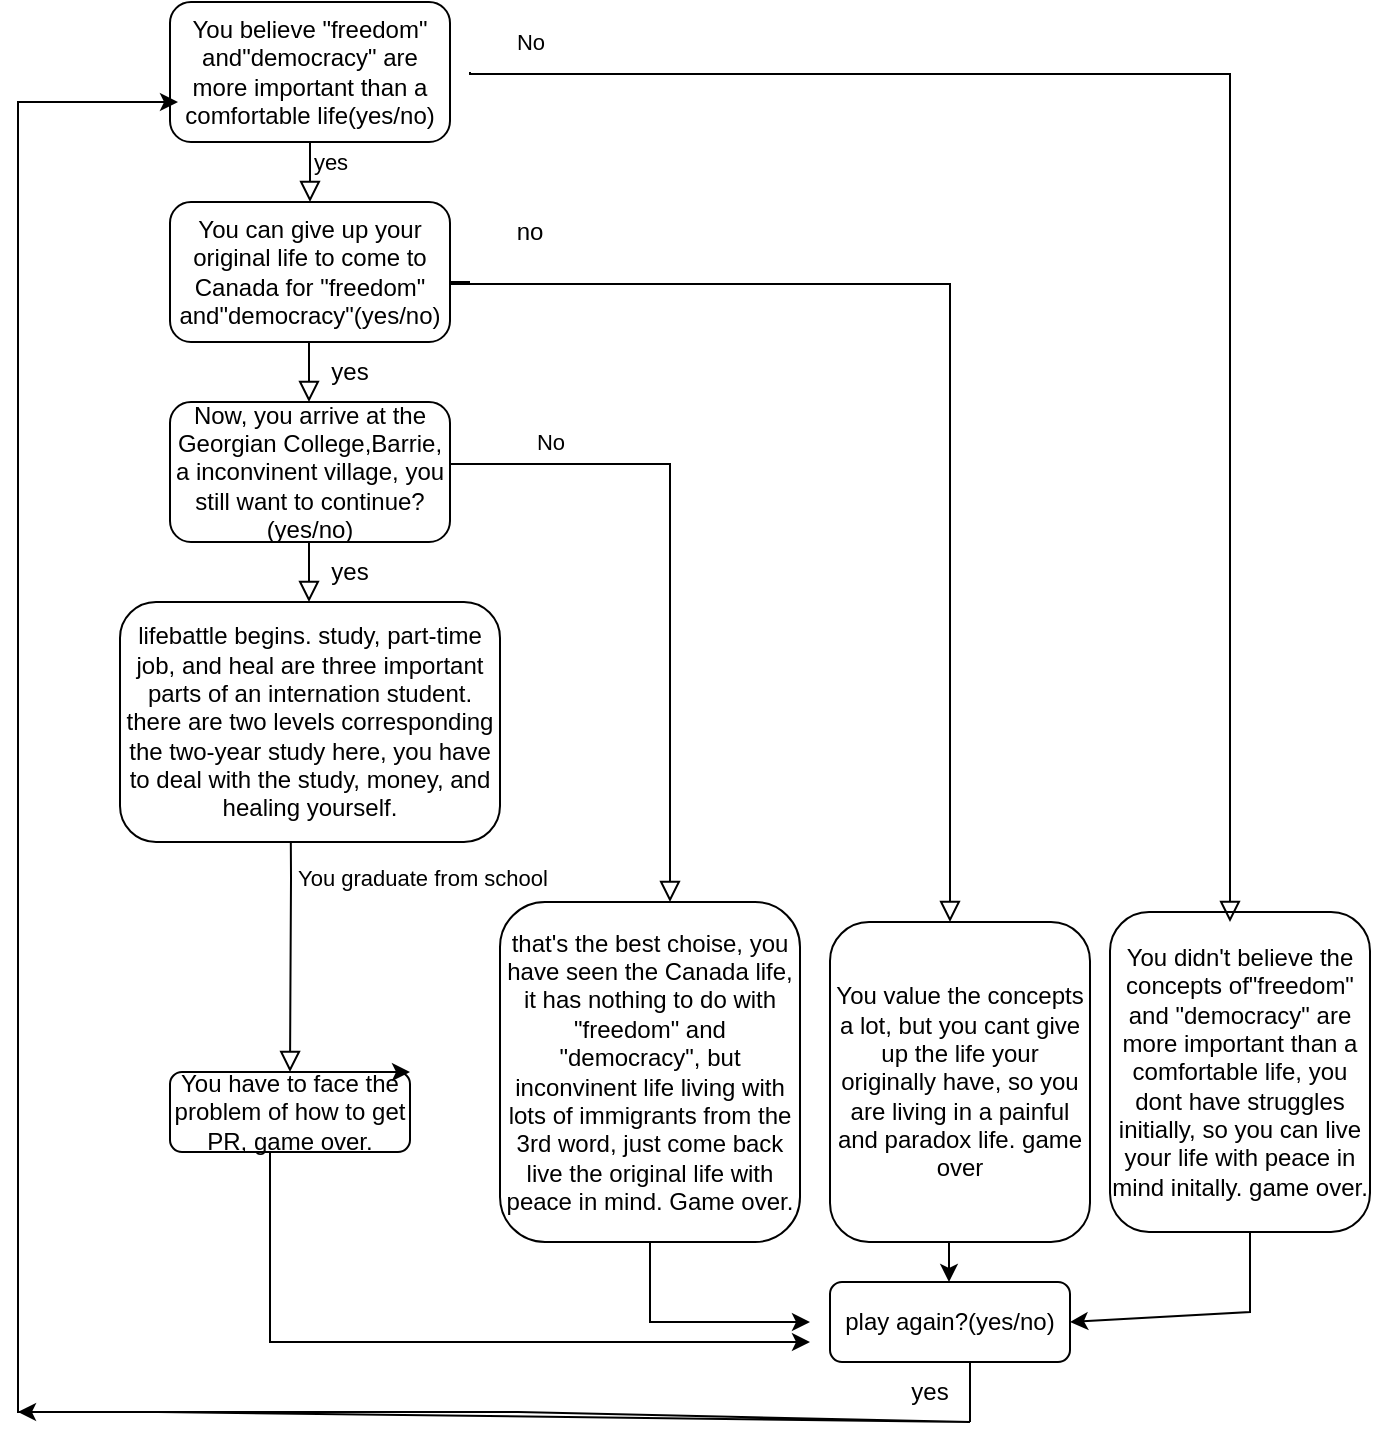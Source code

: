 <mxfile version="24.2.1" type="github">
  <diagram id="C5RBs43oDa-KdzZeNtuy" name="Page-1">
    <mxGraphModel dx="880" dy="434" grid="1" gridSize="10" guides="1" tooltips="1" connect="1" arrows="1" fold="1" page="1" pageScale="1" pageWidth="827" pageHeight="1169" math="0" shadow="0">
      <root>
        <mxCell id="WIyWlLk6GJQsqaUBKTNV-0" />
        <mxCell id="WIyWlLk6GJQsqaUBKTNV-1" parent="WIyWlLk6GJQsqaUBKTNV-0" />
        <mxCell id="WIyWlLk6GJQsqaUBKTNV-2" value="" style="rounded=0;html=1;jettySize=auto;orthogonalLoop=1;fontSize=11;endArrow=block;endFill=0;endSize=8;strokeWidth=1;shadow=0;labelBackgroundColor=none;edgeStyle=orthogonalEdgeStyle;" parent="WIyWlLk6GJQsqaUBKTNV-1" source="WIyWlLk6GJQsqaUBKTNV-3" edge="1">
          <mxGeometry relative="1" as="geometry">
            <mxPoint x="230" y="130" as="targetPoint" />
          </mxGeometry>
        </mxCell>
        <mxCell id="WIyWlLk6GJQsqaUBKTNV-3" value="You believe &quot;freedom&quot; and&quot;democracy&quot; are more important than a comfortable life(yes/no)" style="rounded=1;whiteSpace=wrap;html=1;fontSize=12;glass=0;strokeWidth=1;shadow=0;" parent="WIyWlLk6GJQsqaUBKTNV-1" vertex="1">
          <mxGeometry x="160" y="30" width="140" height="70" as="geometry" />
        </mxCell>
        <mxCell id="WIyWlLk6GJQsqaUBKTNV-8" value="&amp;nbsp; &amp;nbsp; &amp;nbsp; &amp;nbsp; &amp;nbsp; &amp;nbsp; &amp;nbsp; &amp;nbsp; &amp;nbsp;You graduate from school" style="rounded=0;html=1;jettySize=auto;orthogonalLoop=1;fontSize=11;endArrow=block;endFill=0;endSize=8;strokeWidth=1;shadow=0;labelBackgroundColor=none;edgeStyle=orthogonalEdgeStyle;" parent="WIyWlLk6GJQsqaUBKTNV-1" target="WIyWlLk6GJQsqaUBKTNV-11" edge="1">
          <mxGeometry x="0.003" y="-39" relative="1" as="geometry">
            <mxPoint x="39" y="39" as="offset" />
            <mxPoint x="220" y="370" as="sourcePoint" />
          </mxGeometry>
        </mxCell>
        <mxCell id="WIyWlLk6GJQsqaUBKTNV-11" value="You have to face the problem of how to get PR, game over." style="rounded=1;whiteSpace=wrap;html=1;fontSize=12;glass=0;strokeWidth=1;shadow=0;" parent="WIyWlLk6GJQsqaUBKTNV-1" vertex="1">
          <mxGeometry x="160" y="565" width="120" height="40" as="geometry" />
        </mxCell>
        <mxCell id="Iqi15EtdgbXiaXqGtD-9-0" value="You can give up your original life to come to Canada for &quot;freedom&quot; and&quot;democracy&quot;(yes/no)" style="rounded=1;whiteSpace=wrap;html=1;fontSize=12;glass=0;strokeWidth=1;shadow=0;" vertex="1" parent="WIyWlLk6GJQsqaUBKTNV-1">
          <mxGeometry x="160" y="130" width="140" height="70" as="geometry" />
        </mxCell>
        <mxCell id="Iqi15EtdgbXiaXqGtD-9-3" value="" style="rounded=0;html=1;jettySize=auto;orthogonalLoop=1;fontSize=11;endArrow=block;endFill=0;endSize=8;strokeWidth=1;shadow=0;labelBackgroundColor=none;edgeStyle=orthogonalEdgeStyle;" edge="1" parent="WIyWlLk6GJQsqaUBKTNV-1">
          <mxGeometry relative="1" as="geometry">
            <mxPoint x="229.5" y="200" as="sourcePoint" />
            <mxPoint x="229.5" y="230" as="targetPoint" />
          </mxGeometry>
        </mxCell>
        <mxCell id="Iqi15EtdgbXiaXqGtD-9-5" value="Now, you arrive at the Georgian College,Barrie, a inconvinent village, you still want to continue?(yes/no)" style="rounded=1;whiteSpace=wrap;html=1;fontSize=12;glass=0;strokeWidth=1;shadow=0;" vertex="1" parent="WIyWlLk6GJQsqaUBKTNV-1">
          <mxGeometry x="160" y="230" width="140" height="70" as="geometry" />
        </mxCell>
        <mxCell id="Iqi15EtdgbXiaXqGtD-9-6" value="lifebattle begins. study, part-time job, and heal are three important parts of an internation student. there are two levels corresponding the two-year study here, you have to deal with the study, money, and healing yourself." style="rounded=1;whiteSpace=wrap;html=1;fontSize=12;glass=0;strokeWidth=1;shadow=0;" vertex="1" parent="WIyWlLk6GJQsqaUBKTNV-1">
          <mxGeometry x="135" y="330" width="190" height="120" as="geometry" />
        </mxCell>
        <mxCell id="Iqi15EtdgbXiaXqGtD-9-7" value="" style="rounded=0;html=1;jettySize=auto;orthogonalLoop=1;fontSize=11;endArrow=block;endFill=0;endSize=8;strokeWidth=1;shadow=0;labelBackgroundColor=none;edgeStyle=orthogonalEdgeStyle;" edge="1" parent="WIyWlLk6GJQsqaUBKTNV-1">
          <mxGeometry relative="1" as="geometry">
            <mxPoint x="229.5" y="300" as="sourcePoint" />
            <mxPoint x="229.5" y="330" as="targetPoint" />
          </mxGeometry>
        </mxCell>
        <mxCell id="Iqi15EtdgbXiaXqGtD-9-9" style="edgeStyle=orthogonalEdgeStyle;rounded=0;orthogonalLoop=1;jettySize=auto;html=1;exitX=0.75;exitY=0;exitDx=0;exitDy=0;entryX=1;entryY=0;entryDx=0;entryDy=0;" edge="1" parent="WIyWlLk6GJQsqaUBKTNV-1" source="WIyWlLk6GJQsqaUBKTNV-11" target="WIyWlLk6GJQsqaUBKTNV-11">
          <mxGeometry relative="1" as="geometry" />
        </mxCell>
        <mxCell id="Iqi15EtdgbXiaXqGtD-9-10" value="You didn&#39;t believe the concepts of&quot;freedom&quot; and &quot;democracy&quot; are more important than a comfortable life, you dont have struggles initially, so you can live your life with peace in mind initally. game over." style="rounded=1;whiteSpace=wrap;html=1;fontSize=12;glass=0;strokeWidth=1;shadow=0;" vertex="1" parent="WIyWlLk6GJQsqaUBKTNV-1">
          <mxGeometry x="630" y="485" width="130" height="160" as="geometry" />
        </mxCell>
        <mxCell id="Iqi15EtdgbXiaXqGtD-9-11" value="No" style="edgeStyle=orthogonalEdgeStyle;rounded=0;html=1;jettySize=auto;orthogonalLoop=1;fontSize=11;endArrow=block;endFill=0;endSize=8;strokeWidth=1;shadow=0;labelBackgroundColor=none;" edge="1" parent="WIyWlLk6GJQsqaUBKTNV-1">
          <mxGeometry x="-0.691" y="11" relative="1" as="geometry">
            <mxPoint as="offset" />
            <mxPoint x="300" y="260" as="sourcePoint" />
            <mxPoint x="410" y="480" as="targetPoint" />
            <Array as="points">
              <mxPoint x="300" y="261" />
              <mxPoint x="410" y="261" />
            </Array>
          </mxGeometry>
        </mxCell>
        <mxCell id="Iqi15EtdgbXiaXqGtD-9-12" value="that&#39;s the best choise, you have seen the Canada life, it has nothing to do with &quot;freedom&quot; and &quot;democracy&quot;, but inconvinent life living with lots of immigrants from the 3rd word, just come back live the original life with peace in mind. Game over." style="rounded=1;whiteSpace=wrap;html=1;fontSize=12;glass=0;strokeWidth=1;shadow=0;" vertex="1" parent="WIyWlLk6GJQsqaUBKTNV-1">
          <mxGeometry x="325" y="480" width="150" height="170" as="geometry" />
        </mxCell>
        <mxCell id="Iqi15EtdgbXiaXqGtD-9-13" value="yes" style="edgeStyle=orthogonalEdgeStyle;rounded=0;html=1;jettySize=auto;orthogonalLoop=1;fontSize=11;endArrow=block;endFill=0;endSize=8;strokeWidth=1;shadow=0;labelBackgroundColor=none;" edge="1" parent="WIyWlLk6GJQsqaUBKTNV-1">
          <mxGeometry x="-0.966" y="-85" relative="1" as="geometry">
            <mxPoint x="25" y="-60" as="offset" />
            <mxPoint x="310" y="170" as="sourcePoint" />
            <mxPoint x="550" y="490" as="targetPoint" />
            <Array as="points">
              <mxPoint x="300" y="170" />
              <mxPoint x="300" y="171" />
              <mxPoint x="550" y="171" />
            </Array>
          </mxGeometry>
        </mxCell>
        <mxCell id="Iqi15EtdgbXiaXqGtD-9-14" value="You value the concepts a lot, but you cant give up the life your originally have, so you are living in a painful and paradox life. game over" style="rounded=1;whiteSpace=wrap;html=1;fontSize=12;glass=0;strokeWidth=1;shadow=0;" vertex="1" parent="WIyWlLk6GJQsqaUBKTNV-1">
          <mxGeometry x="490" y="490" width="130" height="160" as="geometry" />
        </mxCell>
        <mxCell id="Iqi15EtdgbXiaXqGtD-9-16" value="" style="endArrow=classic;startArrow=classic;html=1;rounded=0;exitX=0;exitY=0.5;exitDx=0;exitDy=0;" edge="1" parent="WIyWlLk6GJQsqaUBKTNV-1">
          <mxGeometry width="50" height="50" relative="1" as="geometry">
            <mxPoint x="164" y="80" as="sourcePoint" />
            <mxPoint x="84" y="735" as="targetPoint" />
            <Array as="points">
              <mxPoint x="84" y="80" />
              <mxPoint x="84" y="365" />
              <mxPoint x="84" y="695" />
              <mxPoint x="84" y="735" />
              <mxPoint x="124" y="735" />
              <mxPoint x="254" y="735" />
              <mxPoint x="334" y="735" />
              <mxPoint x="560" y="740" />
              <mxPoint x="154" y="735" />
            </Array>
          </mxGeometry>
        </mxCell>
        <mxCell id="Iqi15EtdgbXiaXqGtD-9-18" value="play again?(yes/no)" style="rounded=1;whiteSpace=wrap;html=1;fontSize=12;glass=0;strokeWidth=1;shadow=0;" vertex="1" parent="WIyWlLk6GJQsqaUBKTNV-1">
          <mxGeometry x="490" y="670" width="120" height="40" as="geometry" />
        </mxCell>
        <mxCell id="Iqi15EtdgbXiaXqGtD-9-20" value="" style="endArrow=classic;html=1;rounded=0;exitX=0.5;exitY=1;exitDx=0;exitDy=0;" edge="1" parent="WIyWlLk6GJQsqaUBKTNV-1" source="Iqi15EtdgbXiaXqGtD-9-12">
          <mxGeometry width="50" height="50" relative="1" as="geometry">
            <mxPoint x="390" y="720" as="sourcePoint" />
            <mxPoint x="480" y="690" as="targetPoint" />
            <Array as="points">
              <mxPoint x="400" y="690" />
            </Array>
          </mxGeometry>
        </mxCell>
        <mxCell id="Iqi15EtdgbXiaXqGtD-9-21" value="" style="endArrow=classic;html=1;rounded=0;exitX=0.5;exitY=1;exitDx=0;exitDy=0;" edge="1" parent="WIyWlLk6GJQsqaUBKTNV-1">
          <mxGeometry width="50" height="50" relative="1" as="geometry">
            <mxPoint x="210" y="605" as="sourcePoint" />
            <mxPoint x="480" y="700" as="targetPoint" />
            <Array as="points">
              <mxPoint x="210" y="645" />
              <mxPoint x="210" y="700" />
            </Array>
          </mxGeometry>
        </mxCell>
        <mxCell id="Iqi15EtdgbXiaXqGtD-9-24" value="" style="endArrow=classic;html=1;rounded=0;exitX=0.5;exitY=1;exitDx=0;exitDy=0;entryX=1;entryY=0.5;entryDx=0;entryDy=0;" edge="1" parent="WIyWlLk6GJQsqaUBKTNV-1" target="Iqi15EtdgbXiaXqGtD-9-18">
          <mxGeometry width="50" height="50" relative="1" as="geometry">
            <mxPoint x="700" y="645" as="sourcePoint" />
            <mxPoint x="780" y="685" as="targetPoint" />
            <Array as="points">
              <mxPoint x="700" y="685" />
            </Array>
          </mxGeometry>
        </mxCell>
        <mxCell id="Iqi15EtdgbXiaXqGtD-9-25" value="" style="endArrow=none;html=1;rounded=0;" edge="1" parent="WIyWlLk6GJQsqaUBKTNV-1">
          <mxGeometry width="50" height="50" relative="1" as="geometry">
            <mxPoint x="560" y="740" as="sourcePoint" />
            <mxPoint x="560" y="710" as="targetPoint" />
          </mxGeometry>
        </mxCell>
        <mxCell id="Iqi15EtdgbXiaXqGtD-9-27" value="No" style="edgeStyle=orthogonalEdgeStyle;rounded=0;html=1;jettySize=auto;orthogonalLoop=1;fontSize=11;endArrow=block;endFill=0;endSize=8;strokeWidth=1;shadow=0;labelBackgroundColor=none;" edge="1" parent="WIyWlLk6GJQsqaUBKTNV-1">
          <mxGeometry x="-0.923" y="16" relative="1" as="geometry">
            <mxPoint as="offset" />
            <mxPoint x="310" y="65" as="sourcePoint" />
            <mxPoint x="690" y="490" as="targetPoint" />
            <Array as="points">
              <mxPoint x="310" y="66" />
              <mxPoint x="690" y="66" />
            </Array>
          </mxGeometry>
        </mxCell>
        <mxCell id="Iqi15EtdgbXiaXqGtD-9-33" value="" style="endArrow=classic;html=1;rounded=0;" edge="1" parent="WIyWlLk6GJQsqaUBKTNV-1">
          <mxGeometry width="50" height="50" relative="1" as="geometry">
            <mxPoint x="549.5" y="650" as="sourcePoint" />
            <mxPoint x="549.5" y="670" as="targetPoint" />
          </mxGeometry>
        </mxCell>
        <mxCell id="Iqi15EtdgbXiaXqGtD-9-34" value="yes" style="text;html=1;align=center;verticalAlign=middle;whiteSpace=wrap;rounded=0;" vertex="1" parent="WIyWlLk6GJQsqaUBKTNV-1">
          <mxGeometry x="220" y="200" width="60" height="30" as="geometry" />
        </mxCell>
        <mxCell id="Iqi15EtdgbXiaXqGtD-9-35" value="yes" style="text;html=1;align=center;verticalAlign=middle;whiteSpace=wrap;rounded=0;" vertex="1" parent="WIyWlLk6GJQsqaUBKTNV-1">
          <mxGeometry x="220" y="300" width="60" height="30" as="geometry" />
        </mxCell>
        <mxCell id="Iqi15EtdgbXiaXqGtD-9-36" value="no" style="text;html=1;align=center;verticalAlign=middle;whiteSpace=wrap;rounded=0;" vertex="1" parent="WIyWlLk6GJQsqaUBKTNV-1">
          <mxGeometry x="310" y="130" width="60" height="30" as="geometry" />
        </mxCell>
        <mxCell id="Iqi15EtdgbXiaXqGtD-9-37" value="yes" style="text;html=1;align=center;verticalAlign=middle;whiteSpace=wrap;rounded=0;" vertex="1" parent="WIyWlLk6GJQsqaUBKTNV-1">
          <mxGeometry x="510" y="710" width="60" height="30" as="geometry" />
        </mxCell>
      </root>
    </mxGraphModel>
  </diagram>
</mxfile>
